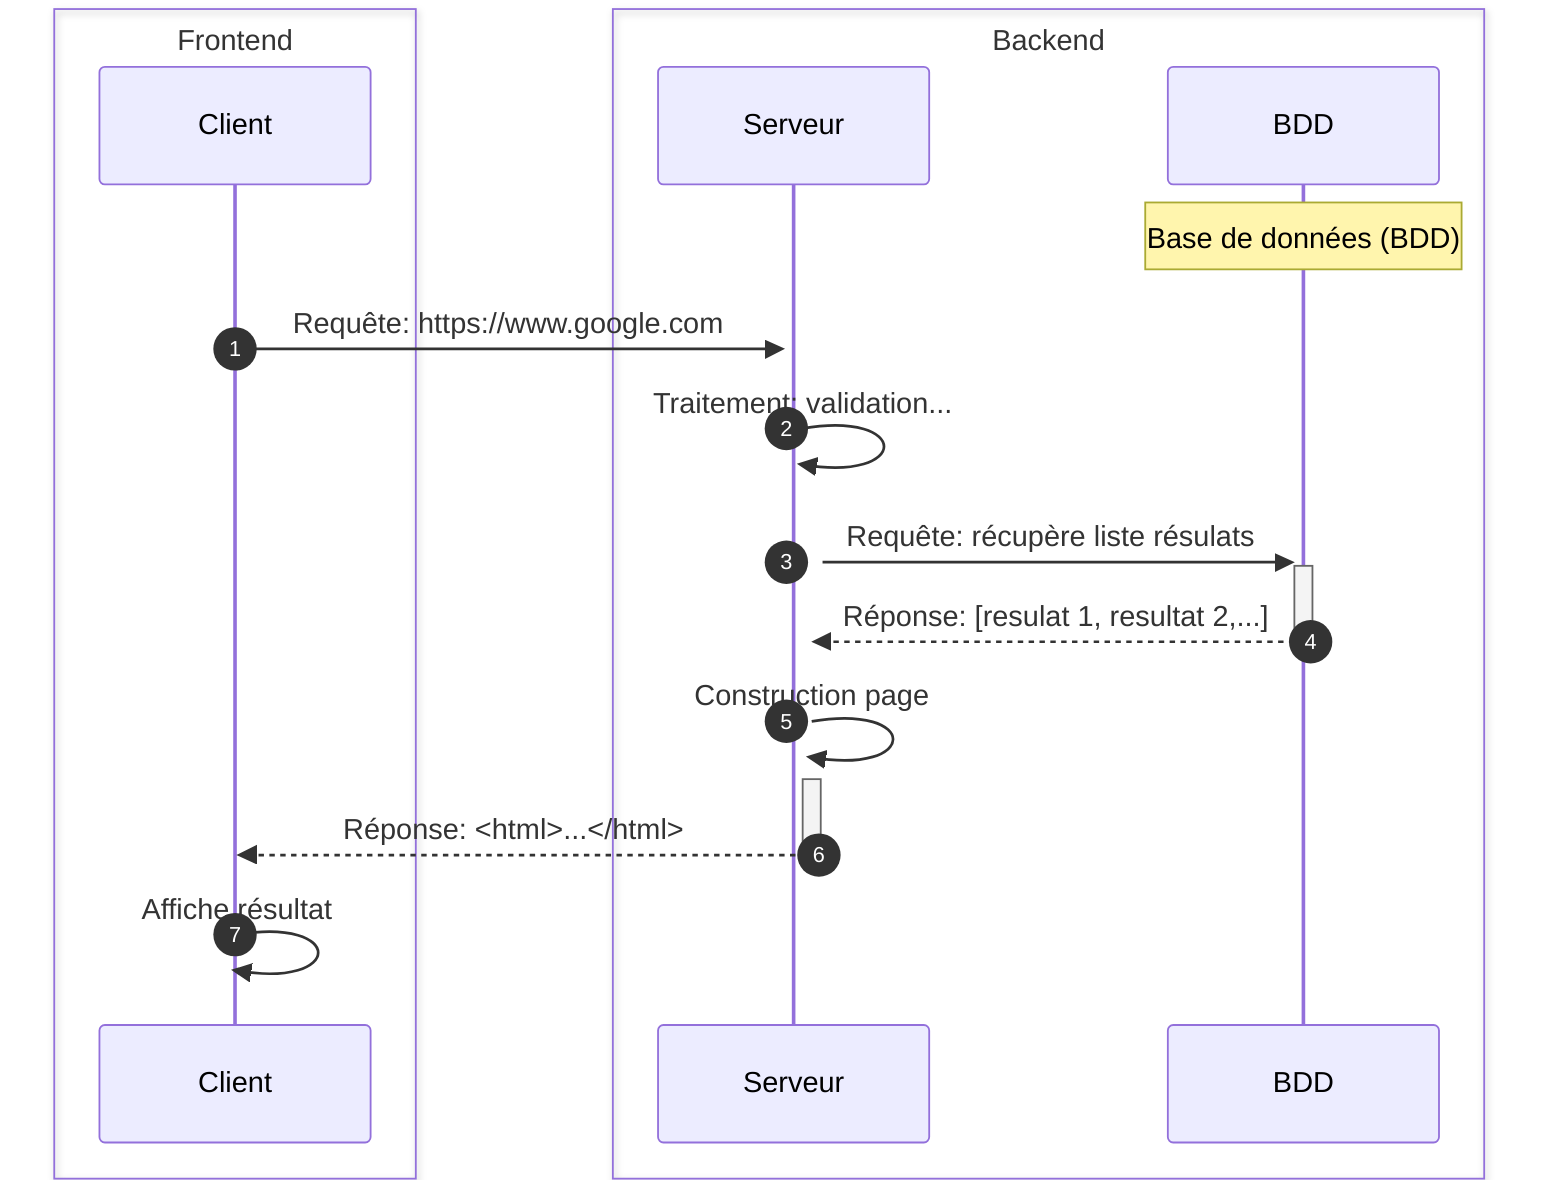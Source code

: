 sequenceDiagram
    autonumber
    box Frontend
    participant Client
    end
    box Backend
    participant Serveur
    participant BDD
    end
    Note over BDD: Base de données (BDD)
    Client->>+Serveur: Requête: https://www.google.com
    Serveur->>+Serveur: Traitement: validation...
    Serveur->>+BDD: Requête: récupère liste résulats
    BDD-->>-Serveur: Réponse: [resulat 1, resultat 2,...]
    Serveur->>+Serveur: Construction page
    Serveur-->>-Client: Réponse: <html>...</html>
    Client->>+Client: Affiche résultat